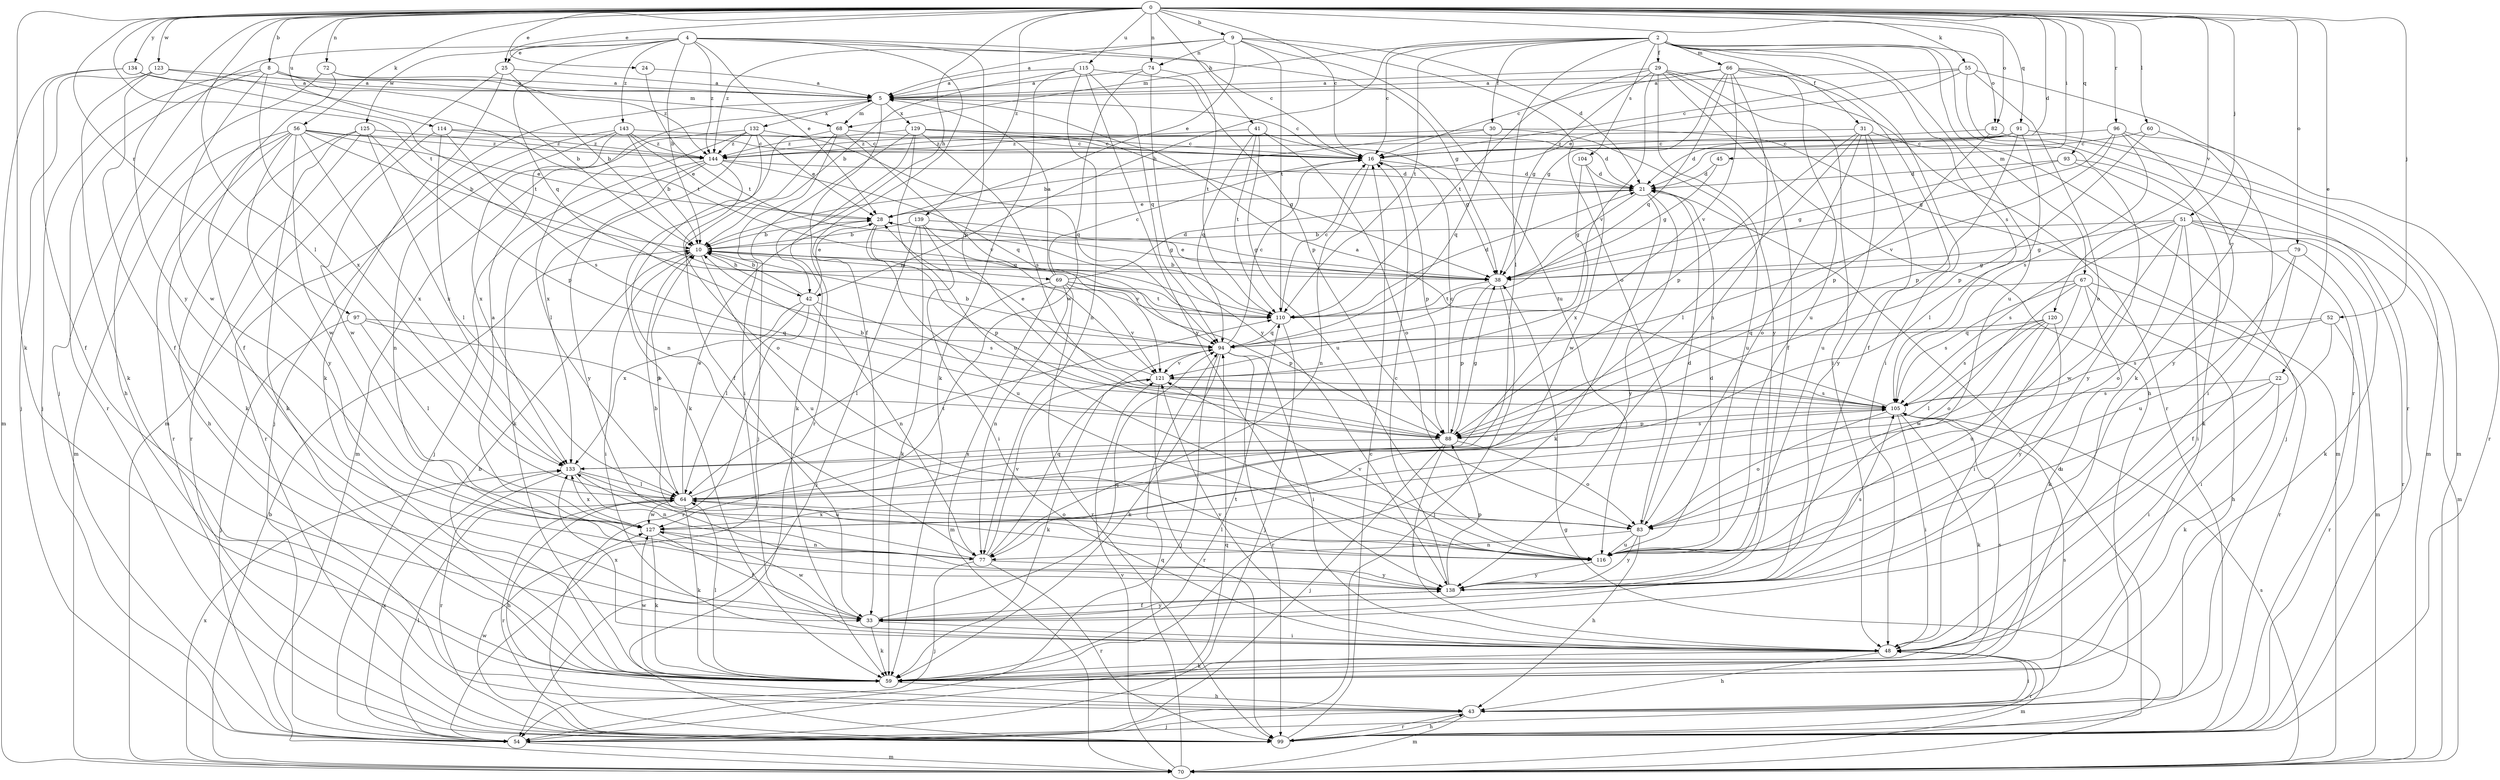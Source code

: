 strict digraph  {
0;
2;
4;
5;
8;
9;
10;
16;
21;
22;
24;
25;
28;
29;
30;
31;
33;
38;
41;
42;
43;
45;
48;
51;
52;
54;
55;
56;
59;
60;
64;
66;
67;
68;
69;
70;
72;
74;
77;
79;
82;
83;
88;
91;
93;
94;
96;
97;
99;
104;
105;
110;
114;
115;
116;
120;
121;
123;
125;
127;
129;
132;
133;
134;
138;
139;
143;
144;
0 -> 8  [label=b];
0 -> 9  [label=b];
0 -> 16  [label=c];
0 -> 21  [label=d];
0 -> 22  [label=e];
0 -> 24  [label=e];
0 -> 25  [label=e];
0 -> 41  [label=h];
0 -> 42  [label=h];
0 -> 45  [label=i];
0 -> 51  [label=j];
0 -> 52  [label=j];
0 -> 55  [label=k];
0 -> 56  [label=k];
0 -> 59  [label=k];
0 -> 60  [label=l];
0 -> 64  [label=l];
0 -> 72  [label=n];
0 -> 74  [label=n];
0 -> 79  [label=o];
0 -> 82  [label=o];
0 -> 91  [label=q];
0 -> 93  [label=q];
0 -> 96  [label=r];
0 -> 97  [label=r];
0 -> 110  [label=t];
0 -> 114  [label=u];
0 -> 115  [label=u];
0 -> 120  [label=v];
0 -> 123  [label=w];
0 -> 134  [label=y];
0 -> 138  [label=y];
0 -> 139  [label=z];
2 -> 16  [label=c];
2 -> 29  [label=f];
2 -> 30  [label=f];
2 -> 31  [label=f];
2 -> 42  [label=h];
2 -> 64  [label=l];
2 -> 66  [label=m];
2 -> 67  [label=m];
2 -> 68  [label=m];
2 -> 82  [label=o];
2 -> 99  [label=r];
2 -> 104  [label=s];
2 -> 105  [label=s];
2 -> 110  [label=t];
2 -> 116  [label=u];
4 -> 10  [label=b];
4 -> 16  [label=c];
4 -> 25  [label=e];
4 -> 28  [label=e];
4 -> 33  [label=f];
4 -> 38  [label=g];
4 -> 54  [label=j];
4 -> 88  [label=p];
4 -> 94  [label=q];
4 -> 125  [label=w];
4 -> 143  [label=z];
4 -> 144  [label=z];
5 -> 16  [label=c];
5 -> 54  [label=j];
5 -> 68  [label=m];
5 -> 99  [label=r];
5 -> 129  [label=x];
5 -> 132  [label=x];
8 -> 5  [label=a];
8 -> 10  [label=b];
8 -> 54  [label=j];
8 -> 68  [label=m];
8 -> 99  [label=r];
8 -> 127  [label=w];
8 -> 133  [label=x];
9 -> 5  [label=a];
9 -> 21  [label=d];
9 -> 28  [label=e];
9 -> 74  [label=n];
9 -> 83  [label=o];
9 -> 110  [label=t];
9 -> 116  [label=u];
9 -> 144  [label=z];
10 -> 38  [label=g];
10 -> 42  [label=h];
10 -> 48  [label=i];
10 -> 69  [label=m];
10 -> 116  [label=u];
16 -> 21  [label=d];
16 -> 77  [label=n];
16 -> 88  [label=p];
21 -> 28  [label=e];
21 -> 38  [label=g];
21 -> 59  [label=k];
21 -> 138  [label=y];
22 -> 48  [label=i];
22 -> 59  [label=k];
22 -> 105  [label=s];
22 -> 116  [label=u];
24 -> 5  [label=a];
24 -> 110  [label=t];
25 -> 5  [label=a];
25 -> 10  [label=b];
25 -> 59  [label=k];
25 -> 70  [label=m];
28 -> 10  [label=b];
28 -> 38  [label=g];
28 -> 88  [label=p];
28 -> 116  [label=u];
29 -> 5  [label=a];
29 -> 33  [label=f];
29 -> 38  [label=g];
29 -> 43  [label=h];
29 -> 48  [label=i];
29 -> 99  [label=r];
29 -> 110  [label=t];
29 -> 121  [label=v];
29 -> 138  [label=y];
30 -> 10  [label=b];
30 -> 70  [label=m];
30 -> 94  [label=q];
30 -> 116  [label=u];
30 -> 144  [label=z];
31 -> 54  [label=j];
31 -> 64  [label=l];
31 -> 83  [label=o];
31 -> 88  [label=p];
31 -> 116  [label=u];
31 -> 138  [label=y];
31 -> 144  [label=z];
33 -> 48  [label=i];
33 -> 59  [label=k];
33 -> 94  [label=q];
33 -> 127  [label=w];
33 -> 138  [label=y];
38 -> 10  [label=b];
38 -> 28  [label=e];
38 -> 54  [label=j];
38 -> 88  [label=p];
38 -> 110  [label=t];
41 -> 38  [label=g];
41 -> 83  [label=o];
41 -> 94  [label=q];
41 -> 110  [label=t];
41 -> 116  [label=u];
41 -> 144  [label=z];
42 -> 10  [label=b];
42 -> 28  [label=e];
42 -> 64  [label=l];
42 -> 77  [label=n];
42 -> 99  [label=r];
42 -> 105  [label=s];
42 -> 133  [label=x];
43 -> 48  [label=i];
43 -> 54  [label=j];
43 -> 70  [label=m];
43 -> 99  [label=r];
43 -> 105  [label=s];
45 -> 21  [label=d];
45 -> 38  [label=g];
48 -> 43  [label=h];
48 -> 59  [label=k];
48 -> 70  [label=m];
48 -> 99  [label=r];
48 -> 121  [label=v];
48 -> 133  [label=x];
51 -> 10  [label=b];
51 -> 38  [label=g];
51 -> 48  [label=i];
51 -> 59  [label=k];
51 -> 70  [label=m];
51 -> 83  [label=o];
51 -> 99  [label=r];
51 -> 105  [label=s];
51 -> 127  [label=w];
52 -> 48  [label=i];
52 -> 94  [label=q];
52 -> 99  [label=r];
52 -> 105  [label=s];
54 -> 64  [label=l];
54 -> 70  [label=m];
54 -> 94  [label=q];
54 -> 133  [label=x];
55 -> 5  [label=a];
55 -> 16  [label=c];
55 -> 28  [label=e];
55 -> 59  [label=k];
55 -> 83  [label=o];
55 -> 99  [label=r];
56 -> 10  [label=b];
56 -> 16  [label=c];
56 -> 28  [label=e];
56 -> 59  [label=k];
56 -> 70  [label=m];
56 -> 99  [label=r];
56 -> 127  [label=w];
56 -> 133  [label=x];
56 -> 138  [label=y];
56 -> 144  [label=z];
59 -> 10  [label=b];
59 -> 43  [label=h];
59 -> 64  [label=l];
59 -> 105  [label=s];
59 -> 110  [label=t];
59 -> 127  [label=w];
60 -> 16  [label=c];
60 -> 48  [label=i];
60 -> 88  [label=p];
64 -> 10  [label=b];
64 -> 28  [label=e];
64 -> 43  [label=h];
64 -> 59  [label=k];
64 -> 83  [label=o];
64 -> 99  [label=r];
64 -> 110  [label=t];
64 -> 127  [label=w];
66 -> 5  [label=a];
66 -> 16  [label=c];
66 -> 33  [label=f];
66 -> 38  [label=g];
66 -> 48  [label=i];
66 -> 77  [label=n];
66 -> 94  [label=q];
66 -> 116  [label=u];
66 -> 121  [label=v];
67 -> 43  [label=h];
67 -> 48  [label=i];
67 -> 59  [label=k];
67 -> 83  [label=o];
67 -> 99  [label=r];
67 -> 105  [label=s];
67 -> 110  [label=t];
68 -> 16  [label=c];
68 -> 33  [label=f];
68 -> 48  [label=i];
68 -> 59  [label=k];
68 -> 121  [label=v];
69 -> 5  [label=a];
69 -> 16  [label=c];
69 -> 21  [label=d];
69 -> 64  [label=l];
69 -> 70  [label=m];
69 -> 77  [label=n];
69 -> 88  [label=p];
69 -> 99  [label=r];
69 -> 110  [label=t];
69 -> 121  [label=v];
70 -> 10  [label=b];
70 -> 38  [label=g];
70 -> 94  [label=q];
70 -> 105  [label=s];
70 -> 121  [label=v];
70 -> 133  [label=x];
72 -> 5  [label=a];
72 -> 33  [label=f];
72 -> 43  [label=h];
72 -> 144  [label=z];
74 -> 5  [label=a];
74 -> 110  [label=t];
74 -> 127  [label=w];
74 -> 138  [label=y];
77 -> 10  [label=b];
77 -> 54  [label=j];
77 -> 94  [label=q];
77 -> 99  [label=r];
77 -> 121  [label=v];
77 -> 138  [label=y];
79 -> 33  [label=f];
79 -> 38  [label=g];
79 -> 70  [label=m];
79 -> 116  [label=u];
82 -> 16  [label=c];
82 -> 70  [label=m];
82 -> 88  [label=p];
83 -> 21  [label=d];
83 -> 43  [label=h];
83 -> 77  [label=n];
83 -> 116  [label=u];
83 -> 138  [label=y];
88 -> 16  [label=c];
88 -> 38  [label=g];
88 -> 48  [label=i];
88 -> 54  [label=j];
88 -> 83  [label=o];
88 -> 105  [label=s];
88 -> 133  [label=x];
91 -> 16  [label=c];
91 -> 21  [label=d];
91 -> 64  [label=l];
91 -> 70  [label=m];
91 -> 88  [label=p];
91 -> 144  [label=z];
93 -> 21  [label=d];
93 -> 38  [label=g];
93 -> 59  [label=k];
93 -> 138  [label=y];
94 -> 10  [label=b];
94 -> 16  [label=c];
94 -> 48  [label=i];
94 -> 54  [label=j];
94 -> 59  [label=k];
94 -> 99  [label=r];
94 -> 121  [label=v];
96 -> 16  [label=c];
96 -> 38  [label=g];
96 -> 99  [label=r];
96 -> 105  [label=s];
96 -> 121  [label=v];
96 -> 138  [label=y];
97 -> 54  [label=j];
97 -> 64  [label=l];
97 -> 88  [label=p];
97 -> 94  [label=q];
99 -> 16  [label=c];
99 -> 21  [label=d];
99 -> 43  [label=h];
99 -> 127  [label=w];
104 -> 21  [label=d];
104 -> 127  [label=w];
104 -> 133  [label=x];
105 -> 5  [label=a];
105 -> 10  [label=b];
105 -> 48  [label=i];
105 -> 59  [label=k];
105 -> 83  [label=o];
105 -> 88  [label=p];
110 -> 16  [label=c];
110 -> 21  [label=d];
110 -> 54  [label=j];
110 -> 94  [label=q];
114 -> 16  [label=c];
114 -> 64  [label=l];
114 -> 105  [label=s];
114 -> 127  [label=w];
114 -> 144  [label=z];
115 -> 5  [label=a];
115 -> 10  [label=b];
115 -> 59  [label=k];
115 -> 77  [label=n];
115 -> 88  [label=p];
115 -> 94  [label=q];
115 -> 138  [label=y];
116 -> 21  [label=d];
116 -> 64  [label=l];
116 -> 121  [label=v];
116 -> 133  [label=x];
116 -> 138  [label=y];
120 -> 64  [label=l];
120 -> 94  [label=q];
120 -> 105  [label=s];
120 -> 116  [label=u];
120 -> 127  [label=w];
120 -> 138  [label=y];
121 -> 28  [label=e];
121 -> 59  [label=k];
121 -> 99  [label=r];
121 -> 105  [label=s];
123 -> 5  [label=a];
123 -> 33  [label=f];
123 -> 54  [label=j];
123 -> 59  [label=k];
123 -> 110  [label=t];
125 -> 43  [label=h];
125 -> 59  [label=k];
125 -> 88  [label=p];
125 -> 99  [label=r];
125 -> 133  [label=x];
125 -> 144  [label=z];
127 -> 5  [label=a];
127 -> 33  [label=f];
127 -> 59  [label=k];
127 -> 77  [label=n];
127 -> 133  [label=x];
129 -> 16  [label=c];
129 -> 21  [label=d];
129 -> 38  [label=g];
129 -> 54  [label=j];
129 -> 59  [label=k];
129 -> 105  [label=s];
129 -> 116  [label=u];
129 -> 144  [label=z];
132 -> 28  [label=e];
132 -> 64  [label=l];
132 -> 70  [label=m];
132 -> 77  [label=n];
132 -> 94  [label=q];
132 -> 133  [label=x];
132 -> 144  [label=z];
133 -> 64  [label=l];
133 -> 77  [label=n];
133 -> 99  [label=r];
133 -> 116  [label=u];
134 -> 5  [label=a];
134 -> 33  [label=f];
134 -> 70  [label=m];
134 -> 110  [label=t];
138 -> 16  [label=c];
138 -> 33  [label=f];
138 -> 88  [label=p];
138 -> 105  [label=s];
139 -> 10  [label=b];
139 -> 38  [label=g];
139 -> 48  [label=i];
139 -> 54  [label=j];
139 -> 59  [label=k];
139 -> 121  [label=v];
143 -> 10  [label=b];
143 -> 16  [label=c];
143 -> 28  [label=e];
143 -> 77  [label=n];
143 -> 99  [label=r];
143 -> 133  [label=x];
143 -> 144  [label=z];
144 -> 21  [label=d];
144 -> 54  [label=j];
144 -> 59  [label=k];
144 -> 83  [label=o];
144 -> 94  [label=q];
144 -> 138  [label=y];
}

